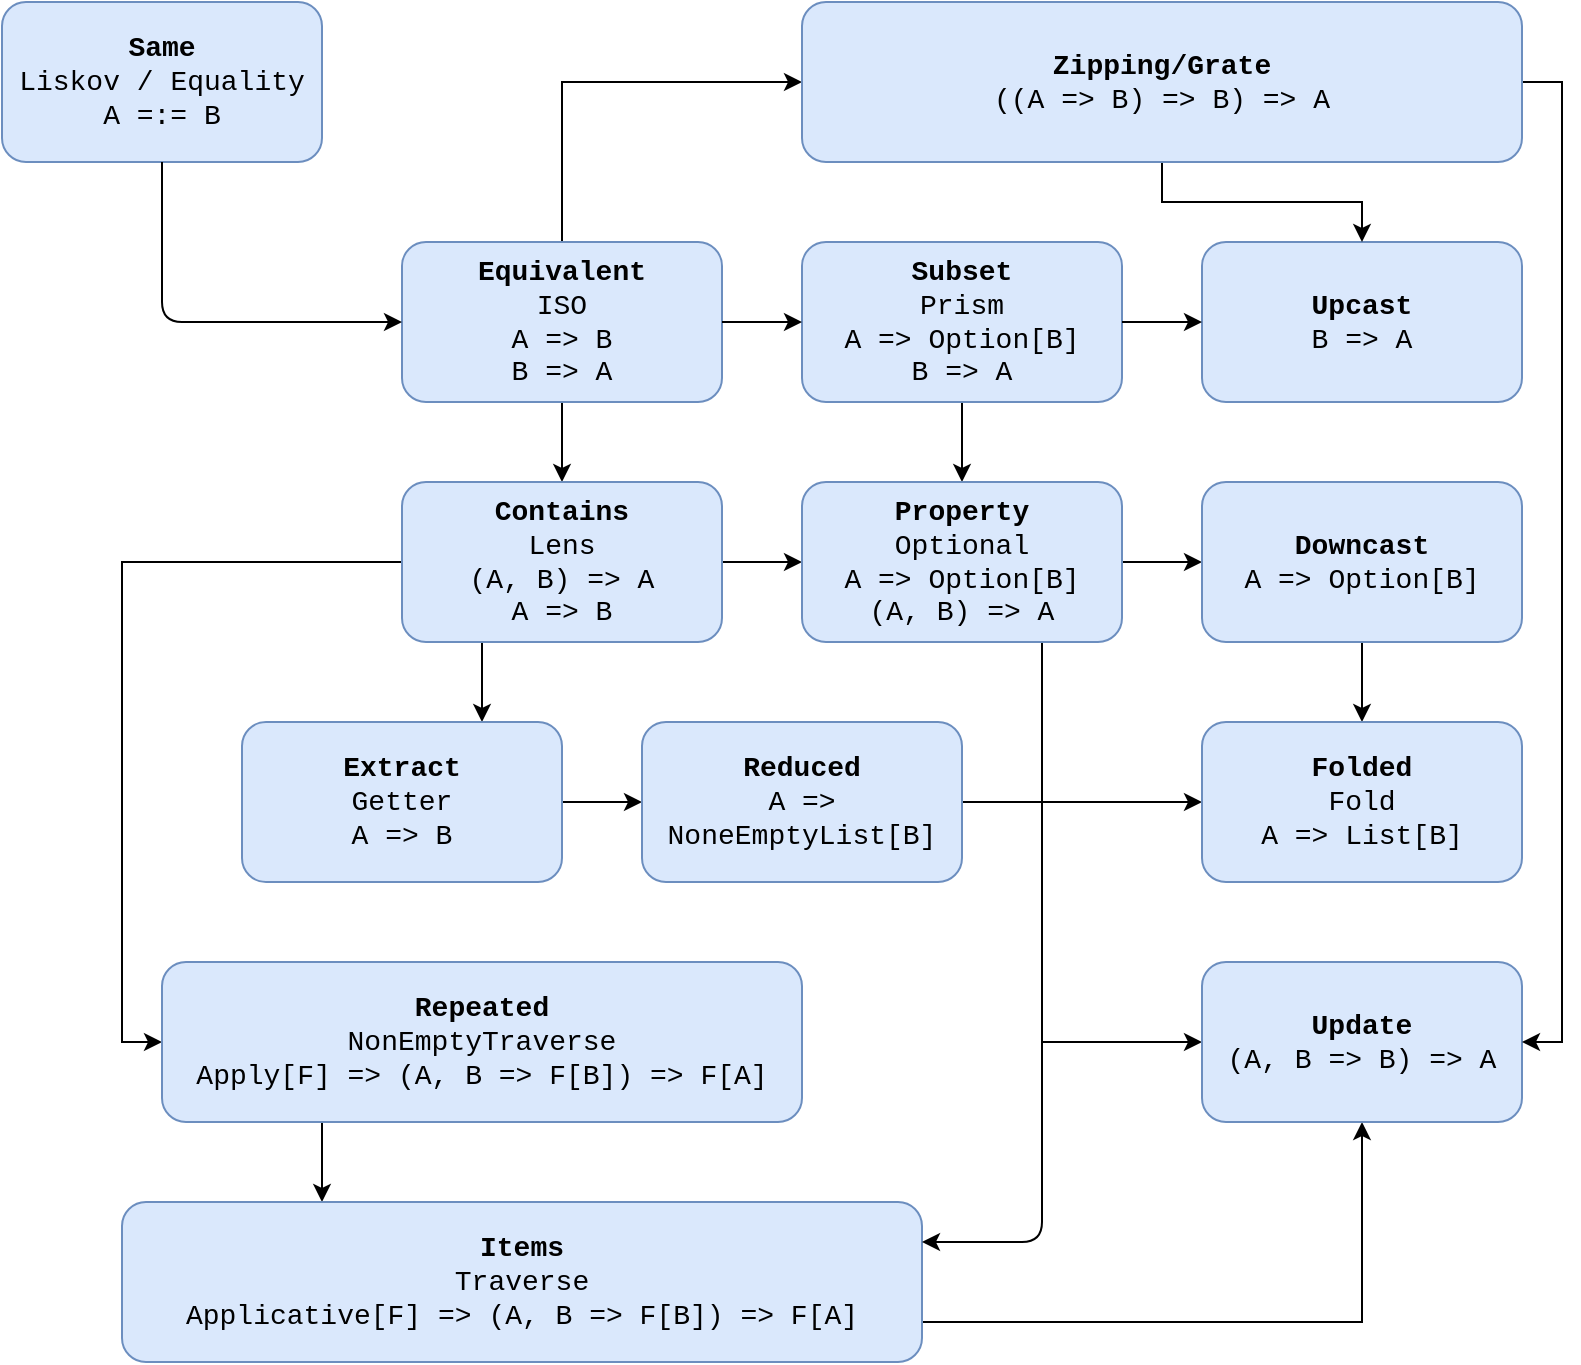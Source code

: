 <mxfile version="13.5.1" type="device"><diagram id="3arvcU_5vFW_IypdmzAv" name="Page-1"><mxGraphModel dx="1186" dy="705" grid="1" gridSize="10" guides="1" tooltips="1" connect="1" arrows="1" fold="1" page="1" pageScale="1" pageWidth="827" pageHeight="1169" math="0" shadow="0"><root><mxCell id="0"/><mxCell id="1" parent="0"/><mxCell id="WOIH7MT4tiMl6sb6r5hy-1" value="&lt;b&gt;Same&lt;/b&gt;&lt;br style=&quot;font-size: 14px&quot;&gt;Liskov / Equality&lt;br style=&quot;font-size: 14px&quot;&gt;A =:= B" style="rounded=1;whiteSpace=wrap;html=1;fillColor=#dae8fc;strokeColor=#6c8ebf;fontFamily=Courier New;fontSize=14;" parent="1" vertex="1"><mxGeometry x="40" y="40" width="160" height="80" as="geometry"/></mxCell><mxCell id="WOIH7MT4tiMl6sb6r5hy-69" style="edgeStyle=orthogonalEdgeStyle;rounded=0;orthogonalLoop=1;jettySize=auto;html=1;exitX=0.5;exitY=1;exitDx=0;exitDy=0;entryX=0.5;entryY=0;entryDx=0;entryDy=0;fontFamily=Courier New;fontSize=14;" parent="1" source="WOIH7MT4tiMl6sb6r5hy-2" target="WOIH7MT4tiMl6sb6r5hy-8" edge="1"><mxGeometry relative="1" as="geometry"/></mxCell><mxCell id="FDQjG0ROX7QHf7Buae8h-1" style="edgeStyle=orthogonalEdgeStyle;rounded=0;orthogonalLoop=1;jettySize=auto;html=1;exitX=0.5;exitY=0;exitDx=0;exitDy=0;entryX=0;entryY=0.5;entryDx=0;entryDy=0;" edge="1" parent="1" source="WOIH7MT4tiMl6sb6r5hy-2" target="d_OEYw9aK8vJqIMJzf52-1"><mxGeometry relative="1" as="geometry"/></mxCell><mxCell id="WOIH7MT4tiMl6sb6r5hy-2" value="&lt;b&gt;Equivalent&lt;/b&gt;&lt;br style=&quot;font-size: 14px&quot;&gt;ISO&lt;br style=&quot;font-size: 14px&quot;&gt;A =&amp;gt; B&lt;br style=&quot;font-size: 14px&quot;&gt;B =&amp;gt; A" style="rounded=1;whiteSpace=wrap;html=1;fontFamily=Courier New;fontSize=14;fillColor=#dae8fc;strokeColor=#6c8ebf;" parent="1" vertex="1"><mxGeometry x="240" y="160" width="160" height="80" as="geometry"/></mxCell><mxCell id="WOIH7MT4tiMl6sb6r5hy-3" value="" style="endArrow=classic;html=1;fontFamily=Courier New;fontSize=14;exitX=0.5;exitY=1;exitDx=0;exitDy=0;entryX=0;entryY=0.5;entryDx=0;entryDy=0;" parent="1" source="WOIH7MT4tiMl6sb6r5hy-1" target="WOIH7MT4tiMl6sb6r5hy-2" edge="1"><mxGeometry width="50" height="50" relative="1" as="geometry"><mxPoint x="390" y="460" as="sourcePoint"/><mxPoint x="440" y="410" as="targetPoint"/><Array as="points"><mxPoint x="120" y="200"/></Array></mxGeometry></mxCell><mxCell id="WOIH7MT4tiMl6sb6r5hy-48" style="edgeStyle=orthogonalEdgeStyle;rounded=0;orthogonalLoop=1;jettySize=auto;html=1;exitX=0.5;exitY=1;exitDx=0;exitDy=0;entryX=0.5;entryY=0;entryDx=0;entryDy=0;fontFamily=Courier New;fontSize=14;" parent="1" source="WOIH7MT4tiMl6sb6r5hy-4" target="WOIH7MT4tiMl6sb6r5hy-10" edge="1"><mxGeometry relative="1" as="geometry"/></mxCell><mxCell id="WOIH7MT4tiMl6sb6r5hy-4" value="&lt;b&gt;Subset&lt;/b&gt;&lt;br&gt;Prism&lt;br&gt;A =&amp;gt; Option[B]&lt;br&gt;B =&amp;gt; A" style="rounded=1;whiteSpace=wrap;html=1;fontFamily=Courier New;fontSize=14;fillColor=#dae8fc;strokeColor=#6c8ebf;" parent="1" vertex="1"><mxGeometry x="440" y="160" width="160" height="80" as="geometry"/></mxCell><mxCell id="WOIH7MT4tiMl6sb6r5hy-5" value="&lt;b&gt;Upcast&lt;br&gt;&lt;/b&gt;B =&amp;gt; A" style="rounded=1;whiteSpace=wrap;html=1;fontFamily=Courier New;fontSize=14;fillColor=#dae8fc;strokeColor=#6c8ebf;" parent="1" vertex="1"><mxGeometry x="640" y="160" width="160" height="80" as="geometry"/></mxCell><mxCell id="WOIH7MT4tiMl6sb6r5hy-6" value="" style="endArrow=classic;html=1;fontFamily=Courier New;fontSize=14;exitX=1;exitY=0.5;exitDx=0;exitDy=0;entryX=0;entryY=0.5;entryDx=0;entryDy=0;" parent="1" source="WOIH7MT4tiMl6sb6r5hy-4" target="WOIH7MT4tiMl6sb6r5hy-5" edge="1"><mxGeometry width="50" height="50" relative="1" as="geometry"><mxPoint x="280" y="430" as="sourcePoint"/><mxPoint x="330" y="380" as="targetPoint"/></mxGeometry></mxCell><mxCell id="WOIH7MT4tiMl6sb6r5hy-7" value="" style="endArrow=classic;html=1;fontFamily=Courier New;fontSize=14;exitX=1;exitY=0.5;exitDx=0;exitDy=0;entryX=0;entryY=0.5;entryDx=0;entryDy=0;" parent="1" source="WOIH7MT4tiMl6sb6r5hy-2" target="WOIH7MT4tiMl6sb6r5hy-4" edge="1"><mxGeometry width="50" height="50" relative="1" as="geometry"><mxPoint x="280" y="430" as="sourcePoint"/><mxPoint x="330" y="380" as="targetPoint"/></mxGeometry></mxCell><mxCell id="WOIH7MT4tiMl6sb6r5hy-70" style="edgeStyle=orthogonalEdgeStyle;rounded=0;orthogonalLoop=1;jettySize=auto;html=1;exitX=1;exitY=0.5;exitDx=0;exitDy=0;entryX=0;entryY=0.5;entryDx=0;entryDy=0;fontFamily=Courier New;fontSize=14;" parent="1" source="WOIH7MT4tiMl6sb6r5hy-8" target="WOIH7MT4tiMl6sb6r5hy-10" edge="1"><mxGeometry relative="1" as="geometry"/></mxCell><mxCell id="WOIH7MT4tiMl6sb6r5hy-72" style="edgeStyle=orthogonalEdgeStyle;rounded=0;orthogonalLoop=1;jettySize=auto;html=1;exitX=0.25;exitY=1;exitDx=0;exitDy=0;entryX=0.75;entryY=0;entryDx=0;entryDy=0;fontFamily=Courier New;fontSize=14;" parent="1" source="WOIH7MT4tiMl6sb6r5hy-8" target="WOIH7MT4tiMl6sb6r5hy-19" edge="1"><mxGeometry relative="1" as="geometry"/></mxCell><mxCell id="WOIH7MT4tiMl6sb6r5hy-74" style="edgeStyle=orthogonalEdgeStyle;rounded=0;orthogonalLoop=1;jettySize=auto;html=1;exitX=0;exitY=0.5;exitDx=0;exitDy=0;entryX=0;entryY=0.5;entryDx=0;entryDy=0;fontFamily=Courier New;fontSize=14;" parent="1" source="WOIH7MT4tiMl6sb6r5hy-8" target="WOIH7MT4tiMl6sb6r5hy-13" edge="1"><mxGeometry relative="1" as="geometry"/></mxCell><mxCell id="WOIH7MT4tiMl6sb6r5hy-8" value="&lt;b&gt;Contains&lt;/b&gt;&lt;br&gt;Lens&lt;br&gt;(A, B) =&amp;gt; A&lt;br&gt;A =&amp;gt; B" style="rounded=1;whiteSpace=wrap;html=1;fontFamily=Courier New;fontSize=14;fillColor=#dae8fc;strokeColor=#6c8ebf;" parent="1" vertex="1"><mxGeometry x="240" y="280" width="160" height="80" as="geometry"/></mxCell><mxCell id="WOIH7MT4tiMl6sb6r5hy-57" style="edgeStyle=orthogonalEdgeStyle;rounded=0;orthogonalLoop=1;jettySize=auto;html=1;exitX=1;exitY=0.5;exitDx=0;exitDy=0;entryX=0;entryY=0.5;entryDx=0;entryDy=0;fontFamily=Courier New;fontSize=14;" parent="1" source="WOIH7MT4tiMl6sb6r5hy-10" target="WOIH7MT4tiMl6sb6r5hy-21" edge="1"><mxGeometry relative="1" as="geometry"/></mxCell><mxCell id="WOIH7MT4tiMl6sb6r5hy-67" style="edgeStyle=orthogonalEdgeStyle;rounded=0;orthogonalLoop=1;jettySize=auto;html=1;exitX=0.75;exitY=1;exitDx=0;exitDy=0;entryX=0;entryY=0.5;entryDx=0;entryDy=0;fontFamily=Courier New;fontSize=14;" parent="1" source="WOIH7MT4tiMl6sb6r5hy-10" target="WOIH7MT4tiMl6sb6r5hy-33" edge="1"><mxGeometry relative="1" as="geometry"/></mxCell><mxCell id="WOIH7MT4tiMl6sb6r5hy-10" value="&lt;b&gt;Property&lt;/b&gt;&lt;br&gt;Optional&lt;br&gt;A =&amp;gt; Option[B]&lt;br&gt;(A, B) =&amp;gt; A" style="rounded=1;whiteSpace=wrap;html=1;fontFamily=Courier New;fontSize=14;fillColor=#dae8fc;strokeColor=#6c8ebf;" parent="1" vertex="1"><mxGeometry x="440" y="280" width="160" height="80" as="geometry"/></mxCell><mxCell id="WOIH7MT4tiMl6sb6r5hy-73" style="edgeStyle=orthogonalEdgeStyle;rounded=0;orthogonalLoop=1;jettySize=auto;html=1;exitX=0.25;exitY=1;exitDx=0;exitDy=0;entryX=0.25;entryY=0;entryDx=0;entryDy=0;fontFamily=Courier New;fontSize=14;" parent="1" source="WOIH7MT4tiMl6sb6r5hy-13" target="WOIH7MT4tiMl6sb6r5hy-30" edge="1"><mxGeometry relative="1" as="geometry"/></mxCell><mxCell id="WOIH7MT4tiMl6sb6r5hy-13" value="&lt;b&gt;Repeated&lt;/b&gt;&lt;br&gt;NonEmptyTraverse&lt;br&gt;Apply[F] =&amp;gt; (A, B =&amp;gt; F[B]) =&amp;gt; F[A]" style="rounded=1;whiteSpace=wrap;html=1;fontFamily=Courier New;fontSize=14;fillColor=#dae8fc;strokeColor=#6c8ebf;" parent="1" vertex="1"><mxGeometry x="120" y="520" width="320" height="80" as="geometry"/></mxCell><mxCell id="WOIH7MT4tiMl6sb6r5hy-58" style="edgeStyle=orthogonalEdgeStyle;rounded=0;orthogonalLoop=1;jettySize=auto;html=1;exitX=1;exitY=0.5;exitDx=0;exitDy=0;entryX=0;entryY=0.5;entryDx=0;entryDy=0;fontFamily=Courier New;fontSize=14;" parent="1" source="WOIH7MT4tiMl6sb6r5hy-19" target="WOIH7MT4tiMl6sb6r5hy-24" edge="1"><mxGeometry relative="1" as="geometry"/></mxCell><mxCell id="WOIH7MT4tiMl6sb6r5hy-19" value="&lt;b&gt;Extract&lt;/b&gt;&lt;br&gt;Getter&lt;br&gt;A =&amp;gt; B" style="rounded=1;whiteSpace=wrap;html=1;fontFamily=Courier New;fontSize=14;fillColor=#dae8fc;strokeColor=#6c8ebf;" parent="1" vertex="1"><mxGeometry x="160" y="400" width="160" height="80" as="geometry"/></mxCell><mxCell id="WOIH7MT4tiMl6sb6r5hy-56" style="edgeStyle=orthogonalEdgeStyle;rounded=0;orthogonalLoop=1;jettySize=auto;html=1;exitX=0.5;exitY=1;exitDx=0;exitDy=0;entryX=0.5;entryY=0;entryDx=0;entryDy=0;fontFamily=Courier New;fontSize=14;" parent="1" source="WOIH7MT4tiMl6sb6r5hy-21" target="WOIH7MT4tiMl6sb6r5hy-27" edge="1"><mxGeometry relative="1" as="geometry"/></mxCell><mxCell id="WOIH7MT4tiMl6sb6r5hy-21" value="&lt;b&gt;Downcast&lt;br&gt;&lt;/b&gt;A =&amp;gt; Option[B]" style="rounded=1;whiteSpace=wrap;html=1;fontFamily=Courier New;fontSize=14;fillColor=#dae8fc;strokeColor=#6c8ebf;" parent="1" vertex="1"><mxGeometry x="640" y="280" width="160" height="80" as="geometry"/></mxCell><mxCell id="WOIH7MT4tiMl6sb6r5hy-59" style="edgeStyle=orthogonalEdgeStyle;rounded=0;orthogonalLoop=1;jettySize=auto;html=1;exitX=1;exitY=0.5;exitDx=0;exitDy=0;entryX=0;entryY=0.5;entryDx=0;entryDy=0;fontFamily=Courier New;fontSize=14;" parent="1" source="WOIH7MT4tiMl6sb6r5hy-24" target="WOIH7MT4tiMl6sb6r5hy-27" edge="1"><mxGeometry relative="1" as="geometry"/></mxCell><mxCell id="WOIH7MT4tiMl6sb6r5hy-24" value="&lt;b&gt;Reduced&lt;/b&gt;&lt;br&gt;A =&amp;gt; NoneEmptyList[B]" style="rounded=1;whiteSpace=wrap;html=1;fontFamily=Courier New;fontSize=14;fillColor=#dae8fc;strokeColor=#6c8ebf;" parent="1" vertex="1"><mxGeometry x="360" y="400" width="160" height="80" as="geometry"/></mxCell><mxCell id="WOIH7MT4tiMl6sb6r5hy-27" value="&lt;b&gt;Folded&lt;/b&gt;&lt;br&gt;Fold&lt;br&gt;A =&amp;gt; List[B]" style="rounded=1;whiteSpace=wrap;html=1;fontFamily=Courier New;fontSize=14;fillColor=#dae8fc;strokeColor=#6c8ebf;" parent="1" vertex="1"><mxGeometry x="640" y="400" width="160" height="80" as="geometry"/></mxCell><mxCell id="WOIH7MT4tiMl6sb6r5hy-50" style="edgeStyle=orthogonalEdgeStyle;rounded=0;orthogonalLoop=1;jettySize=auto;html=1;exitX=1;exitY=0.75;exitDx=0;exitDy=0;entryX=0.5;entryY=1;entryDx=0;entryDy=0;fontFamily=Courier New;fontSize=14;" parent="1" source="WOIH7MT4tiMl6sb6r5hy-30" target="WOIH7MT4tiMl6sb6r5hy-33" edge="1"><mxGeometry relative="1" as="geometry"/></mxCell><mxCell id="WOIH7MT4tiMl6sb6r5hy-30" value="&lt;b&gt;Items&lt;/b&gt;&lt;br&gt;Traverse&lt;br&gt;Applicative[F] =&amp;gt; (A, B =&amp;gt; F[B]) =&amp;gt; F[A]" style="rounded=1;whiteSpace=wrap;html=1;fontFamily=Courier New;fontSize=14;fillColor=#dae8fc;strokeColor=#6c8ebf;" parent="1" vertex="1"><mxGeometry x="100" y="640" width="400" height="80" as="geometry"/></mxCell><mxCell id="WOIH7MT4tiMl6sb6r5hy-33" value="&lt;b&gt;Update&lt;/b&gt;&lt;br&gt;(A, B =&amp;gt; B) =&amp;gt; A" style="rounded=1;whiteSpace=wrap;html=1;fontFamily=Courier New;fontSize=14;fillColor=#dae8fc;strokeColor=#6c8ebf;" parent="1" vertex="1"><mxGeometry x="640" y="520" width="160" height="80" as="geometry"/></mxCell><mxCell id="WOIH7MT4tiMl6sb6r5hy-68" value="" style="endArrow=classic;html=1;fontFamily=Courier New;fontSize=14;entryX=1;entryY=0.25;entryDx=0;entryDy=0;" parent="1" target="WOIH7MT4tiMl6sb6r5hy-30" edge="1"><mxGeometry width="50" height="50" relative="1" as="geometry"><mxPoint x="560" y="560" as="sourcePoint"/><mxPoint x="560" y="670" as="targetPoint"/><Array as="points"><mxPoint x="560" y="660"/></Array></mxGeometry></mxCell><mxCell id="FDQjG0ROX7QHf7Buae8h-2" style="edgeStyle=orthogonalEdgeStyle;rounded=0;orthogonalLoop=1;jettySize=auto;html=1;exitX=0.5;exitY=1;exitDx=0;exitDy=0;" edge="1" parent="1" source="d_OEYw9aK8vJqIMJzf52-1" target="WOIH7MT4tiMl6sb6r5hy-5"><mxGeometry relative="1" as="geometry"/></mxCell><mxCell id="FDQjG0ROX7QHf7Buae8h-3" style="edgeStyle=orthogonalEdgeStyle;rounded=0;orthogonalLoop=1;jettySize=auto;html=1;exitX=1;exitY=0.5;exitDx=0;exitDy=0;entryX=1;entryY=0.5;entryDx=0;entryDy=0;" edge="1" parent="1" source="d_OEYw9aK8vJqIMJzf52-1" target="WOIH7MT4tiMl6sb6r5hy-33"><mxGeometry relative="1" as="geometry"/></mxCell><mxCell id="d_OEYw9aK8vJqIMJzf52-1" value="&lt;font style=&quot;font-size: 14px&quot; face=&quot;Courier New&quot;&gt;&lt;b&gt;Zipping/Grate&lt;/b&gt;&lt;br&gt;((A =&amp;gt; B) =&amp;gt; B) =&amp;gt; A&lt;br&gt;&lt;/font&gt;" style="rounded=1;whiteSpace=wrap;html=1;fillColor=#dae8fc;strokeColor=#6c8ebf;" parent="1" vertex="1"><mxGeometry x="440" y="40" width="360" height="80" as="geometry"/></mxCell></root></mxGraphModel></diagram></mxfile>